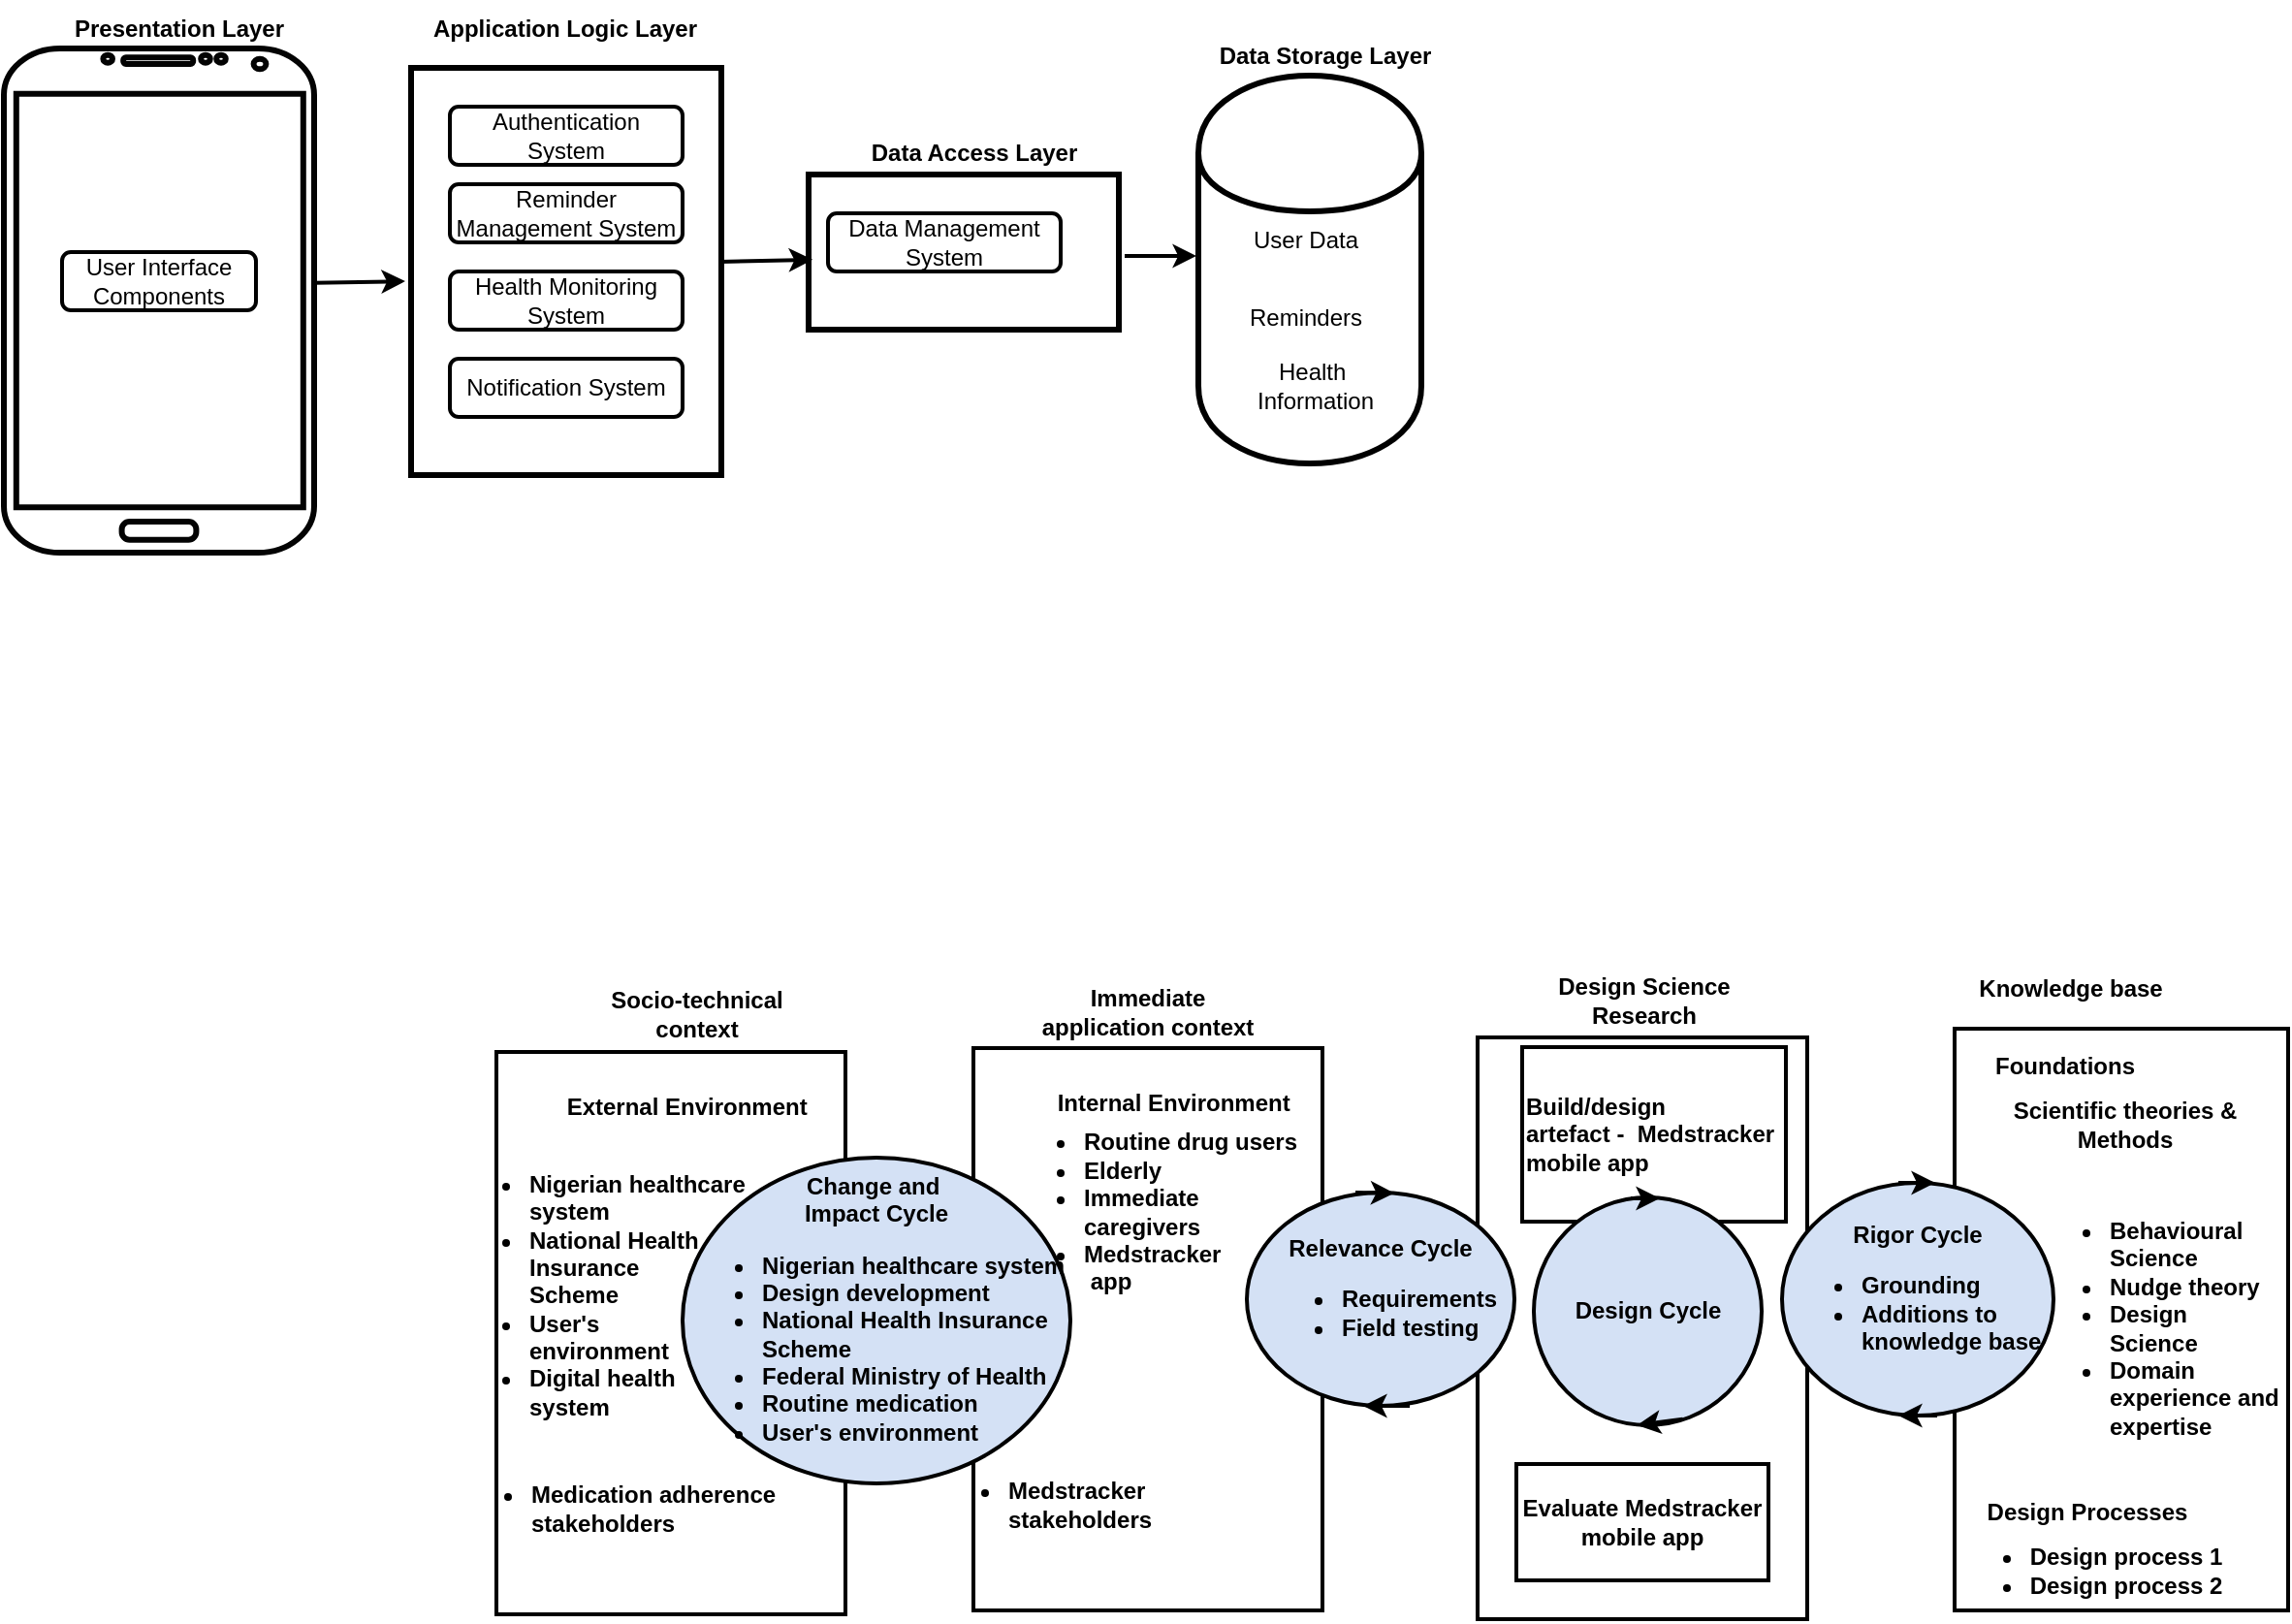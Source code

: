 <mxfile version="24.8.3">
  <diagram name="Page-1" id="1RSFyK-ghDekRqxU1ytw">
    <mxGraphModel dx="872" dy="469" grid="1" gridSize="10" guides="1" tooltips="1" connect="1" arrows="1" fold="1" page="1" pageScale="1" pageWidth="827" pageHeight="1169" math="0" shadow="0">
      <root>
        <mxCell id="0" />
        <mxCell id="1" parent="0" />
        <mxCell id="EIhTluIvStcYQ6RKQqzi-13" value="" style="verticalLabelPosition=bottom;verticalAlign=top;html=1;shadow=0;dashed=0;strokeWidth=3;shape=mxgraph.android.phone2;strokeColor=#030303;" parent="1" vertex="1">
          <mxGeometry x="50" y="120" width="160" height="260" as="geometry" />
        </mxCell>
        <mxCell id="EIhTluIvStcYQ6RKQqzi-22" value="" style="ellipse;whiteSpace=wrap;html=1;align=center;aspect=fixed;fillColor=none;strokeColor=none;resizable=0;perimeter=centerPerimeter;rotatable=0;allowArrows=0;points=[];outlineConnect=1;" parent="1" vertex="1">
          <mxGeometry x="475" y="235" width="10" height="10" as="geometry" />
        </mxCell>
        <mxCell id="EIhTluIvStcYQ6RKQqzi-24" value="" style="ellipse;whiteSpace=wrap;html=1;align=center;aspect=fixed;fillColor=none;strokeColor=none;resizable=0;perimeter=centerPerimeter;rotatable=0;allowArrows=0;points=[];outlineConnect=1;" parent="1" vertex="1">
          <mxGeometry x="505" y="215" width="10" height="10" as="geometry" />
        </mxCell>
        <mxCell id="EIhTluIvStcYQ6RKQqzi-28" value="User Interface Components" style="rounded=1;whiteSpace=wrap;html=1;strokeWidth=2;" parent="1" vertex="1">
          <mxGeometry x="80" y="225" width="100" height="30" as="geometry" />
        </mxCell>
        <mxCell id="EIhTluIvStcYQ6RKQqzi-31" value="" style="verticalLabelPosition=bottom;verticalAlign=top;html=1;shape=mxgraph.basic.rect;fillColor2=none;strokeWidth=3;size=20;indent=5;" parent="1" vertex="1">
          <mxGeometry x="260" y="130" width="160" height="210" as="geometry" />
        </mxCell>
        <mxCell id="EIhTluIvStcYQ6RKQqzi-33" value="Reminder Management System" style="rounded=1;whiteSpace=wrap;html=1;strokeWidth=2;" parent="1" vertex="1">
          <mxGeometry x="280" y="190" width="120" height="30" as="geometry" />
        </mxCell>
        <mxCell id="EIhTluIvStcYQ6RKQqzi-34" value="Authentication System" style="rounded=1;whiteSpace=wrap;html=1;strokeWidth=2;" parent="1" vertex="1">
          <mxGeometry x="280" y="150" width="120" height="30" as="geometry" />
        </mxCell>
        <mxCell id="EIhTluIvStcYQ6RKQqzi-35" value="Health Monitoring System&lt;span style=&quot;color: rgba(0, 0, 0, 0); font-family: monospace; font-size: 0px; text-align: start; text-wrap-mode: nowrap;&quot;&gt;%3CmxGraphModel%3E%3Croot%3E%3CmxCell%20id%3D%220%22%2F%3E%3CmxCell%20id%3D%221%22%20parent%3D%220%22%2F%3E%3CmxCell%20id%3D%222%22%20value%3D%22reminder%20management%22%20style%3D%22rounded%3D1%3BwhiteSpace%3Dwrap%3Bhtml%3D1%3B%22%20vertex%3D%221%22%20parent%3D%221%22%3E%3CmxGeometry%20x%3D%22280%22%20y%3D%22190%22%20width%3D%22120%22%20height%3D%2230%22%20as%3D%22geometry%22%2F%3E%3C%2FmxCell%3E%3C%2Froot%3E%3C%2FmxGraphModel%3E&lt;/span&gt;&lt;span style=&quot;color: rgba(0, 0, 0, 0); font-family: monospace; font-size: 0px; text-align: start; text-wrap-mode: nowrap;&quot;&gt;%3CmxGraphModel%3E%3Croot%3E%3CmxCell%20id%3D%220%22%2F%3E%3CmxCell%20id%3D%221%22%20parent%3D%220%22%2F%3E%3CmxCell%20id%3D%222%22%20value%3D%22reminder%20management%22%20style%3D%22rounded%3D1%3BwhiteSpace%3Dwrap%3Bhtml%3D1%3B%22%20vertex%3D%221%22%20parent%3D%221%22%3E%3CmxGeometry%20x%3D%22280%22%20y%3D%22190%22%20width%3D%22120%22%20height%3D%2230%22%20as%3D%22geometry%22%2F%3E%3C%2FmxCell%3E%3C%2Froot%3E%3C%2FmxGraphModel%3E S&amp;nbsp;&lt;/span&gt;" style="rounded=1;whiteSpace=wrap;html=1;strokeWidth=2;" parent="1" vertex="1">
          <mxGeometry x="280" y="235" width="120" height="30" as="geometry" />
        </mxCell>
        <mxCell id="EIhTluIvStcYQ6RKQqzi-36" value="Notification System" style="rounded=1;whiteSpace=wrap;html=1;strokeWidth=2;" parent="1" vertex="1">
          <mxGeometry x="280" y="280" width="120" height="30" as="geometry" />
        </mxCell>
        <mxCell id="EIhTluIvStcYQ6RKQqzi-37" value="" style="verticalLabelPosition=bottom;verticalAlign=top;html=1;shape=mxgraph.basic.rect;fillColor2=none;strokeWidth=3;size=20;indent=5;" parent="1" vertex="1">
          <mxGeometry x="465" y="185" width="160" height="80" as="geometry" />
        </mxCell>
        <mxCell id="EIhTluIvStcYQ6RKQqzi-39" value="Data Management System" style="rounded=1;whiteSpace=wrap;html=1;strokeWidth=2;" parent="1" vertex="1">
          <mxGeometry x="475" y="205" width="120" height="30" as="geometry" />
        </mxCell>
        <mxCell id="EIhTluIvStcYQ6RKQqzi-41" value="Data Storage Layer" style="text;html=1;align=center;verticalAlign=middle;resizable=0;points=[];autosize=1;strokeColor=none;fillColor=none;fontStyle=1" parent="1" vertex="1">
          <mxGeometry x="666" y="109" width="130" height="30" as="geometry" />
        </mxCell>
        <mxCell id="EIhTluIvStcYQ6RKQqzi-47" value="Data Access Layer" style="text;html=1;align=center;verticalAlign=middle;resizable=0;points=[];autosize=1;strokeColor=none;fillColor=none;fontStyle=1" parent="1" vertex="1">
          <mxGeometry x="490" y="159" width="120" height="30" as="geometry" />
        </mxCell>
        <mxCell id="EIhTluIvStcYQ6RKQqzi-48" value="Application Logic Layer" style="text;html=1;align=center;verticalAlign=middle;resizable=0;points=[];autosize=1;strokeColor=none;fillColor=none;fontStyle=1" parent="1" vertex="1">
          <mxGeometry x="264" y="95" width="150" height="30" as="geometry" />
        </mxCell>
        <mxCell id="EIhTluIvStcYQ6RKQqzi-49" value="Presentation Layer" style="text;html=1;align=center;verticalAlign=middle;resizable=0;points=[];autosize=1;strokeColor=none;fillColor=none;fontStyle=1" parent="1" vertex="1">
          <mxGeometry x="80" y="95" width="120" height="30" as="geometry" />
        </mxCell>
        <mxCell id="EIhTluIvStcYQ6RKQqzi-50" value="" style="endArrow=classic;html=1;rounded=0;exitX=1;exitY=0.465;exitDx=0;exitDy=0;exitPerimeter=0;strokeWidth=2;entryX=-0.019;entryY=0.524;entryDx=0;entryDy=0;entryPerimeter=0;" parent="1" source="EIhTluIvStcYQ6RKQqzi-13" target="EIhTluIvStcYQ6RKQqzi-31" edge="1">
          <mxGeometry width="50" height="50" relative="1" as="geometry">
            <mxPoint x="220" y="430" as="sourcePoint" />
            <mxPoint x="260" y="250" as="targetPoint" />
          </mxGeometry>
        </mxCell>
        <mxCell id="EIhTluIvStcYQ6RKQqzi-51" value="" style="endArrow=classic;html=1;rounded=0;exitX=0.994;exitY=0.476;exitDx=0;exitDy=0;exitPerimeter=0;entryX=0.013;entryY=0.536;entryDx=0;entryDy=0;entryPerimeter=0;strokeWidth=2;" parent="1" source="EIhTluIvStcYQ6RKQqzi-31" edge="1">
          <mxGeometry width="50" height="50" relative="1" as="geometry">
            <mxPoint x="420" y="221" as="sourcePoint" />
            <mxPoint x="467.08" y="228.88" as="targetPoint" />
          </mxGeometry>
        </mxCell>
        <mxCell id="EIhTluIvStcYQ6RKQqzi-52" value="" style="shape=cylinder;whiteSpace=wrap;html=1;boundedLbl=1;backgroundOutline=1;strokeWidth=3;" parent="1" vertex="1">
          <mxGeometry x="666" y="134" width="115" height="200" as="geometry" />
        </mxCell>
        <mxCell id="EIhTluIvStcYQ6RKQqzi-53" value="User Data" style="text;html=1;align=center;verticalAlign=middle;resizable=0;points=[];autosize=1;strokeColor=none;fillColor=none;" parent="1" vertex="1">
          <mxGeometry x="681" y="204" width="80" height="30" as="geometry" />
        </mxCell>
        <mxCell id="EIhTluIvStcYQ6RKQqzi-54" value="Reminders&lt;span style=&quot;color: rgba(0, 0, 0, 0); font-family: monospace; font-size: 0px; text-align: start;&quot;&gt;%3CmxGraphModel%3E%3Croot%3E%3CmxCell%20id%3D%220%22%2F%3E%3CmxCell%20id%3D%221%22%20parent%3D%220%22%2F%3E%3CmxCell%20id%3D%222%22%20value%3D%22User%20Data%22%20style%3D%22text%3Bhtml%3D1%3Balign%3Dcenter%3BverticalAlign%3Dmiddle%3Bresizable%3D0%3Bpoints%3D%5B%5D%3Bautosize%3D1%3BstrokeColor%3Dnone%3BfillColor%3Dnone%3B%22%20vertex%3D%221%22%20parent%3D%221%22%3E%3CmxGeometry%20x%3D%22685%22%20y%3D%22170%22%20width%3D%2280%22%20height%3D%2230%22%20as%3D%22geometry%22%2F%3E%3C%2FmxCell%3E%3C%2Froot%3E%3C%2FmxGraphModel%3E&lt;/span&gt;" style="text;html=1;align=center;verticalAlign=middle;resizable=0;points=[];autosize=1;strokeColor=none;fillColor=none;" parent="1" vertex="1">
          <mxGeometry x="681" y="244" width="80" height="30" as="geometry" />
        </mxCell>
        <mxCell id="EIhTluIvStcYQ6RKQqzi-55" value="Health&amp;nbsp;&lt;div&gt;Information&lt;/div&gt;" style="text;html=1;align=center;verticalAlign=middle;resizable=0;points=[];autosize=1;strokeColor=none;fillColor=none;" parent="1" vertex="1">
          <mxGeometry x="686" y="274" width="80" height="40" as="geometry" />
        </mxCell>
        <mxCell id="EIhTluIvStcYQ6RKQqzi-56" value="" style="endArrow=classic;html=1;rounded=0;entryX=0.013;entryY=0.536;entryDx=0;entryDy=0;entryPerimeter=0;strokeWidth=2;" parent="1" edge="1">
          <mxGeometry width="50" height="50" relative="1" as="geometry">
            <mxPoint x="628" y="227" as="sourcePoint" />
            <mxPoint x="665" y="227" as="targetPoint" />
          </mxGeometry>
        </mxCell>
        <mxCell id="EIhTluIvStcYQ6RKQqzi-57" value="" style="rounded=0;whiteSpace=wrap;html=1;strokeColor=#000000;strokeWidth=2;fontStyle=1" parent="1" vertex="1">
          <mxGeometry x="810" y="630" width="170" height="300" as="geometry" />
        </mxCell>
        <mxCell id="EIhTluIvStcYQ6RKQqzi-58" value="" style="rounded=0;whiteSpace=wrap;html=1;strokeColor=#000000;strokeWidth=2;align=left;fontStyle=1" parent="1" vertex="1">
          <mxGeometry x="550" y="635.5" width="180" height="290" as="geometry" />
        </mxCell>
        <mxCell id="EIhTluIvStcYQ6RKQqzi-59" value="Immediate application context" style="text;html=1;strokeColor=none;fillColor=none;align=center;verticalAlign=middle;whiteSpace=wrap;rounded=0;fontStyle=1;strokeWidth=2;" parent="1" vertex="1">
          <mxGeometry x="580" y="601.5" width="120" height="30" as="geometry" />
        </mxCell>
        <mxCell id="EIhTluIvStcYQ6RKQqzi-60" value="Build/design&lt;br&gt;artefact -&amp;nbsp; Medstracker mobile app" style="rounded=0;whiteSpace=wrap;html=1;strokeColor=#000000;strokeWidth=2;align=left;fontStyle=1" parent="1" vertex="1">
          <mxGeometry x="833" y="635" width="136" height="90" as="geometry" />
        </mxCell>
        <mxCell id="EIhTluIvStcYQ6RKQqzi-61" value="Evaluate Medstracker mobile app" style="rounded=0;whiteSpace=wrap;html=1;strokeColor=#000000;strokeWidth=2;fontStyle=1" parent="1" vertex="1">
          <mxGeometry x="830" y="850" width="130" height="60" as="geometry" />
        </mxCell>
        <mxCell id="EIhTluIvStcYQ6RKQqzi-62" value="Design Science Research" style="text;html=1;strokeColor=none;fillColor=none;align=center;verticalAlign=middle;whiteSpace=wrap;rounded=0;fontStyle=1;strokeWidth=2;" parent="1" vertex="1">
          <mxGeometry x="833" y="595.5" width="126" height="30" as="geometry" />
        </mxCell>
        <mxCell id="EIhTluIvStcYQ6RKQqzi-63" value="" style="rounded=0;whiteSpace=wrap;html=1;strokeColor=#000000;strokeWidth=2;align=left;fontStyle=1" parent="1" vertex="1">
          <mxGeometry x="1056" y="625.5" width="172" height="300" as="geometry" />
        </mxCell>
        <mxCell id="EIhTluIvStcYQ6RKQqzi-64" value="Knowledge base" style="text;html=1;strokeColor=none;fillColor=none;align=center;verticalAlign=middle;whiteSpace=wrap;rounded=0;fontStyle=1;strokeWidth=2;" parent="1" vertex="1">
          <mxGeometry x="1061" y="590" width="110" height="30" as="geometry" />
        </mxCell>
        <mxCell id="EIhTluIvStcYQ6RKQqzi-65" value="&lt;span&gt;Design Cycle&lt;/span&gt;" style="ellipse;whiteSpace=wrap;html=1;aspect=fixed;strokeColor=#000000;strokeWidth=2;fillColor=#D4E1F5;fontStyle=1" parent="1" vertex="1">
          <mxGeometry x="839" y="712.5" width="117.5" height="117.5" as="geometry" />
        </mxCell>
        <mxCell id="EIhTluIvStcYQ6RKQqzi-66" value="&lt;span style=&quot;text-align: left&quot;&gt;Internal Environment&amp;nbsp;&lt;br&gt;&lt;br&gt;&lt;/span&gt;" style="text;html=1;strokeColor=none;fillColor=none;align=center;verticalAlign=middle;whiteSpace=wrap;rounded=0;fontColor=#000000;fontStyle=1;strokeWidth=2;" parent="1" vertex="1">
          <mxGeometry x="550" y="660.5" width="210" height="20" as="geometry" />
        </mxCell>
        <mxCell id="EIhTluIvStcYQ6RKQqzi-67" value="&lt;ul&gt;&lt;li&gt;&lt;span style=&quot;&quot;&gt;Routine drug users&lt;/span&gt;&lt;/li&gt;&lt;li&gt;&lt;span style=&quot;&quot;&gt;Elderly&lt;/span&gt;&lt;/li&gt;&lt;li&gt;Immediate&amp;nbsp; &amp;nbsp; &amp;nbsp; &amp;nbsp; &amp;nbsp; &amp;nbsp; &amp;nbsp; &amp;nbsp; caregivers&amp;nbsp;&lt;/li&gt;&lt;li&gt;Medstracker&amp;nbsp; &amp;nbsp; &amp;nbsp; &amp;nbsp; &amp;nbsp; &amp;nbsp; &amp;nbsp; &amp;nbsp; &amp;nbsp; &amp;nbsp; &amp;nbsp;app&lt;/li&gt;&lt;/ul&gt;" style="text;html=1;strokeColor=none;fillColor=none;align=left;verticalAlign=middle;whiteSpace=wrap;rounded=0;fontColor=#000000;fontStyle=1;strokeWidth=2;" parent="1" vertex="1">
          <mxGeometry x="564.5" y="680" width="181" height="80" as="geometry" />
        </mxCell>
        <mxCell id="EIhTluIvStcYQ6RKQqzi-68" value="Foundations" style="text;html=1;strokeColor=none;fillColor=none;align=center;verticalAlign=middle;whiteSpace=wrap;rounded=0;fontColor=#000000;fontStyle=1;strokeWidth=2;" parent="1" vertex="1">
          <mxGeometry x="1083" y="630" width="60" height="30" as="geometry" />
        </mxCell>
        <mxCell id="EIhTluIvStcYQ6RKQqzi-69" value="&lt;ul&gt;&lt;li&gt;&lt;span style=&quot;background-color: initial;&quot;&gt;Behavioural Science&lt;/span&gt;&lt;/li&gt;&lt;li&gt;&lt;span style=&quot;background-color: initial;&quot;&gt;Nudge theory&lt;/span&gt;&lt;/li&gt;&lt;li&gt;&lt;span style=&quot;background-color: initial;&quot;&gt;Design Science&lt;/span&gt;&lt;/li&gt;&lt;li&gt;&lt;span style=&quot;background-color: initial;&quot;&gt;Domain experience and expertise&lt;/span&gt;&lt;/li&gt;&lt;/ul&gt;" style="text;html=1;strokeColor=none;fillColor=none;align=left;verticalAlign=middle;whiteSpace=wrap;rounded=0;fontColor=#000000;fontStyle=1;strokeWidth=2;" parent="1" vertex="1">
          <mxGeometry x="1094" y="692" width="130" height="175" as="geometry" />
        </mxCell>
        <mxCell id="EIhTluIvStcYQ6RKQqzi-70" value="Scientific theories &amp;amp; Methods" style="text;html=1;strokeColor=none;fillColor=none;align=center;verticalAlign=middle;whiteSpace=wrap;rounded=0;fontColor=#000000;fontStyle=1;strokeWidth=2;" parent="1" vertex="1">
          <mxGeometry x="1068" y="660" width="152" height="30" as="geometry" />
        </mxCell>
        <mxCell id="EIhTluIvStcYQ6RKQqzi-71" value="Design Processes" style="text;html=1;strokeColor=none;fillColor=none;align=center;verticalAlign=middle;whiteSpace=wrap;rounded=0;fontColor=#000000;fontStyle=1;strokeWidth=2;" parent="1" vertex="1">
          <mxGeometry x="1066" y="860" width="117" height="30" as="geometry" />
        </mxCell>
        <mxCell id="EIhTluIvStcYQ6RKQqzi-72" value="&lt;ul&gt;&lt;li style=&quot;text-align: left&quot;&gt;Design process 1&lt;/li&gt;&lt;li style=&quot;text-align: left&quot;&gt;Design process 2&lt;/li&gt;&lt;/ul&gt;" style="text;html=1;strokeColor=none;fillColor=none;align=center;verticalAlign=middle;whiteSpace=wrap;rounded=0;fontColor=#000000;fontStyle=1;strokeWidth=2;" parent="1" vertex="1">
          <mxGeometry x="1046" y="880" width="157" height="50" as="geometry" />
        </mxCell>
        <mxCell id="EIhTluIvStcYQ6RKQqzi-73" value="&lt;ul&gt;&lt;li&gt;Medstracker stakeholders&lt;/li&gt;&lt;/ul&gt;" style="text;html=1;strokeColor=none;fillColor=none;align=left;verticalAlign=middle;whiteSpace=wrap;rounded=0;fontColor=#000000;fontStyle=1;strokeWidth=2;" parent="1" vertex="1">
          <mxGeometry x="526" y="839.75" width="174" height="61.5" as="geometry" />
        </mxCell>
        <mxCell id="EIhTluIvStcYQ6RKQqzi-74" value="&lt;span&gt;Rigor Cycle&lt;br&gt;&lt;ul&gt;&lt;li style=&quot;text-align: left&quot;&gt;&lt;span&gt;Grounding&lt;/span&gt;&lt;/li&gt;&lt;li style=&quot;text-align: left&quot;&gt;Additions to knowledge base&lt;/li&gt;&lt;/ul&gt;&lt;/span&gt;" style="ellipse;whiteSpace=wrap;html=1;fontColor=#000000;strokeColor=#000000;strokeWidth=2;fillColor=#D4E1F5;fontStyle=1" parent="1" vertex="1">
          <mxGeometry x="967" y="705" width="140" height="120" as="geometry" />
        </mxCell>
        <mxCell id="EIhTluIvStcYQ6RKQqzi-75" value="&lt;span&gt;Relevance Cycle&lt;br&gt;&lt;ul&gt;&lt;li style=&quot;text-align: left&quot;&gt;&lt;font color=&quot;#000000&quot;&gt;&lt;span&gt;Requirements&lt;/span&gt;&lt;/font&gt;&lt;/li&gt;&lt;li style=&quot;text-align: left&quot;&gt;&lt;font color=&quot;#000000&quot;&gt;&lt;span&gt;Field testing&lt;/span&gt;&lt;/font&gt;&lt;/li&gt;&lt;/ul&gt;&lt;/span&gt;" style="ellipse;whiteSpace=wrap;html=1;fontColor=#000000;strokeColor=#000000;strokeWidth=2;fillColor=#D4E1F5;fontStyle=1" parent="1" vertex="1">
          <mxGeometry x="691" y="710" width="138" height="110" as="geometry" />
        </mxCell>
        <mxCell id="EIhTluIvStcYQ6RKQqzi-76" value="" style="endArrow=classic;html=1;rounded=0;fontColor=#000000;strokeColor=#000000;strokeWidth=2;entryX=0.5;entryY=1;entryDx=0;entryDy=0;fontStyle=1" parent="1" edge="1">
          <mxGeometry width="50" height="50" relative="1" as="geometry">
            <mxPoint x="775" y="820" as="sourcePoint" />
            <mxPoint x="751" y="820" as="targetPoint" />
          </mxGeometry>
        </mxCell>
        <mxCell id="EIhTluIvStcYQ6RKQqzi-77" value="" style="endArrow=classic;html=1;rounded=0;fontColor=#000000;strokeColor=#000000;strokeWidth=2;entryX=0.552;entryY=0.012;entryDx=0;entryDy=0;entryPerimeter=0;fontStyle=1" parent="1" edge="1">
          <mxGeometry width="50" height="50" relative="1" as="geometry">
            <mxPoint x="747" y="710" as="sourcePoint" />
            <mxPoint x="767.176" y="710.32" as="targetPoint" />
          </mxGeometry>
        </mxCell>
        <mxCell id="EIhTluIvStcYQ6RKQqzi-78" value="" style="endArrow=classic;html=1;rounded=0;fontColor=#000000;strokeColor=#000000;strokeWidth=2;fontStyle=1" parent="1" edge="1">
          <mxGeometry width="50" height="50" relative="1" as="geometry">
            <mxPoint x="889" y="713" as="sourcePoint" />
            <mxPoint x="904" y="713" as="targetPoint" />
          </mxGeometry>
        </mxCell>
        <mxCell id="EIhTluIvStcYQ6RKQqzi-79" value="" style="endArrow=classic;html=1;rounded=0;fontColor=#000000;strokeColor=#000000;strokeWidth=2;entryX=0.5;entryY=1;entryDx=0;entryDy=0;exitX=0.671;exitY=0.971;exitDx=0;exitDy=0;exitPerimeter=0;fontStyle=1" parent="1" edge="1">
          <mxGeometry width="50" height="50" relative="1" as="geometry">
            <mxPoint x="915.798" y="826.81" as="sourcePoint" />
            <mxPoint x="892.2" y="830" as="targetPoint" />
          </mxGeometry>
        </mxCell>
        <mxCell id="EIhTluIvStcYQ6RKQqzi-80" value="" style="endArrow=classic;html=1;rounded=0;fontColor=#000000;strokeColor=#000000;strokeWidth=2;entryX=0.552;entryY=0.012;entryDx=0;entryDy=0;entryPerimeter=0;fontStyle=1" parent="1" edge="1">
          <mxGeometry width="50" height="50" relative="1" as="geometry">
            <mxPoint x="1027" y="705" as="sourcePoint" />
            <mxPoint x="1045.996" y="705" as="targetPoint" />
          </mxGeometry>
        </mxCell>
        <mxCell id="EIhTluIvStcYQ6RKQqzi-81" value="" style="endArrow=classic;html=1;rounded=0;fontColor=#000000;strokeColor=#000000;strokeWidth=2;entryX=0.5;entryY=1;entryDx=0;entryDy=0;fontStyle=1" parent="1" edge="1">
          <mxGeometry width="50" height="50" relative="1" as="geometry">
            <mxPoint x="1047" y="825" as="sourcePoint" />
            <mxPoint x="1027" y="825" as="targetPoint" />
          </mxGeometry>
        </mxCell>
        <mxCell id="EIhTluIvStcYQ6RKQqzi-82" value="" style="rounded=0;whiteSpace=wrap;html=1;strokeColor=#000000;strokeWidth=2;align=left;fontStyle=1" parent="1" vertex="1">
          <mxGeometry x="304" y="637.5" width="180" height="290" as="geometry" />
        </mxCell>
        <mxCell id="EIhTluIvStcYQ6RKQqzi-83" value="Socio-technical context" style="text;html=1;strokeColor=none;fillColor=none;align=center;verticalAlign=middle;whiteSpace=wrap;rounded=0;fontStyle=1;strokeWidth=2;" parent="1" vertex="1">
          <mxGeometry x="355" y="602.5" width="105" height="30" as="geometry" />
        </mxCell>
        <mxCell id="EIhTluIvStcYQ6RKQqzi-84" value="&lt;ul&gt;&lt;li&gt;Nigerian healthcare system&lt;/li&gt;&lt;li&gt;National Health Insurance&amp;nbsp; &amp;nbsp; &amp;nbsp; &amp;nbsp; &amp;nbsp; &amp;nbsp; &amp;nbsp; &amp;nbsp; &amp;nbsp; &amp;nbsp; &amp;nbsp; &amp;nbsp; Scheme&lt;/li&gt;&lt;li&gt;User&#39;s&amp;nbsp; &amp;nbsp; &amp;nbsp; &amp;nbsp; &amp;nbsp; &amp;nbsp; &amp;nbsp; &amp;nbsp; &amp;nbsp; &amp;nbsp; &amp;nbsp; environment&lt;/li&gt;&lt;li&gt;Digital health&amp;nbsp; &amp;nbsp; &amp;nbsp; &amp;nbsp; &amp;nbsp; system&lt;/li&gt;&lt;/ul&gt;" style="text;html=1;strokeColor=none;fillColor=none;align=left;verticalAlign=middle;whiteSpace=wrap;rounded=0;fontColor=#000000;fontStyle=1;strokeWidth=2;" parent="1" vertex="1">
          <mxGeometry x="279" y="722.5" width="181" height="80" as="geometry" />
        </mxCell>
        <mxCell id="EIhTluIvStcYQ6RKQqzi-85" value="&lt;ul&gt;&lt;li&gt;Medication adherence stakeholders&lt;/li&gt;&lt;/ul&gt;" style="text;html=1;strokeColor=none;fillColor=none;align=left;verticalAlign=middle;whiteSpace=wrap;rounded=0;fontColor=#000000;fontStyle=1;strokeWidth=2;" parent="1" vertex="1">
          <mxGeometry x="280" y="841.75" width="174" height="61.5" as="geometry" />
        </mxCell>
        <mxCell id="EIhTluIvStcYQ6RKQqzi-87" value="&lt;span style=&quot;text-align: left&quot;&gt;External Environment&amp;nbsp;&lt;br&gt;&lt;br&gt;&lt;/span&gt;" style="text;html=1;strokeColor=none;fillColor=none;align=center;verticalAlign=middle;whiteSpace=wrap;rounded=0;fontColor=#000000;fontStyle=1;strokeWidth=2;" parent="1" vertex="1">
          <mxGeometry x="299" y="662.5" width="210" height="20" as="geometry" />
        </mxCell>
        <mxCell id="EIhTluIvStcYQ6RKQqzi-88" value="&lt;span&gt;Change and&amp;nbsp;&lt;/span&gt;&lt;div&gt;&lt;span&gt;Impact Cycle&lt;br&gt;&lt;ul&gt;&lt;li style=&quot;text-align: left&quot;&gt;Nigerian healthcare system&lt;/li&gt;&lt;li style=&quot;text-align: left&quot;&gt;Design development&lt;/li&gt;&lt;li style=&quot;text-align: left&quot;&gt;National Health Insurance Scheme&lt;/li&gt;&lt;li style=&quot;text-align: left&quot;&gt;Federal Ministry of Health&amp;nbsp;&lt;/li&gt;&lt;li style=&quot;text-align: left&quot;&gt;Routine medication&lt;/li&gt;&lt;li style=&quot;text-align: left&quot;&gt;User&#39;s environment&lt;/li&gt;&lt;/ul&gt;&lt;/span&gt;&lt;/div&gt;" style="ellipse;whiteSpace=wrap;html=1;fontColor=#000000;strokeColor=#000000;strokeWidth=2;fillColor=#D4E1F5;fontStyle=1" parent="1" vertex="1">
          <mxGeometry x="400" y="692" width="200" height="168" as="geometry" />
        </mxCell>
      </root>
    </mxGraphModel>
  </diagram>
</mxfile>
